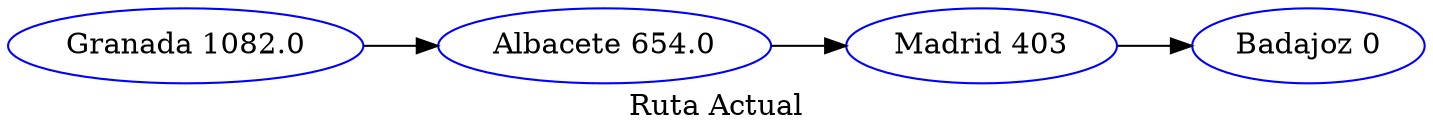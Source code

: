 digraph G { 
node [style=circle, color = blue];rankdir=LR;"Badajoz 0";"Madrid 403" ->"Badajoz 0""Albacete 654.0" ->"Madrid 403""Granada 1082.0" ->"Albacete 654.0" label = "Ruta Actual";} 